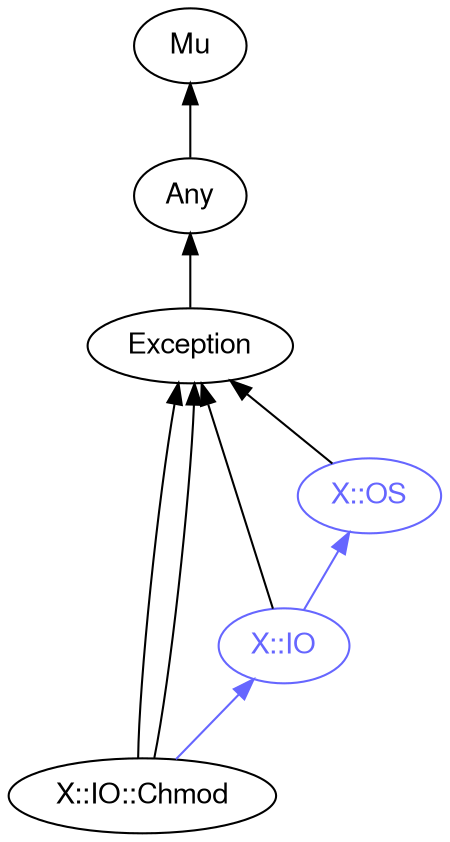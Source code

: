 digraph "perl6-type-graph" {
    rankdir=BT;
    splines=polyline;
    overlap=false; 
    // Types
    "X::IO::Chmod" [color="#000000", fontcolor="#000000", href="/type/X::IO::Chmod", fontname="FreeSans"];
    "Mu" [color="#000000", fontcolor="#000000", href="/type/Mu", fontname="FreeSans"];
    "Any" [color="#000000", fontcolor="#000000", href="/type/Any", fontname="FreeSans"];
    "Exception" [color="#000000", fontcolor="#000000", href="/type/Exception", fontname="FreeSans"];
    "X::OS" [color="#6666FF", fontcolor="#6666FF", href="/type/X::OS", fontname="FreeSans"];
    "X::IO" [color="#6666FF", fontcolor="#6666FF", href="/type/X::IO", fontname="FreeSans"];

    // Superclasses
    "X::IO::Chmod" -> "Exception" [color="#000000"];
    "X::IO::Chmod" -> "Exception" [color="#000000"];
    "Any" -> "Mu" [color="#000000"];
    "Exception" -> "Any" [color="#000000"];
    "X::OS" -> "Exception" [color="#000000"];
    "X::IO" -> "Exception" [color="#000000"];

    // Roles
    "X::IO::Chmod" -> "X::IO" [color="#6666FF"];
    "X::IO" -> "X::OS" [color="#6666FF"];
}
